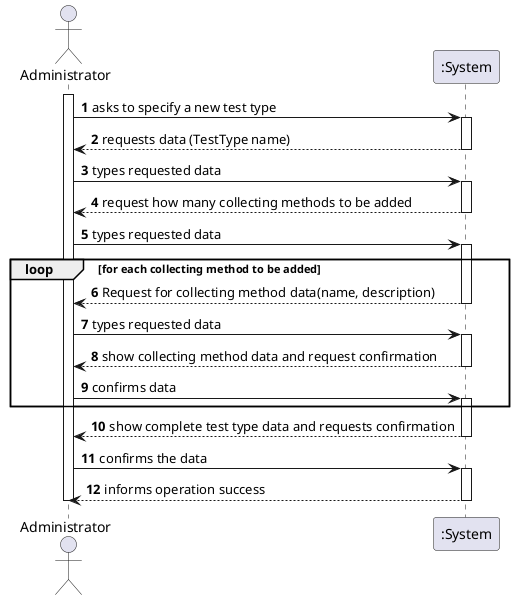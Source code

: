 @startuml
autonumber
actor Administrator as A

activate A
A -> ":System" : asks to specify a new test type
activate ":System"
":System" --> A : requests data (TestType name)
deactivate ":System"
A -> ":System" : types requested data
activate ":System"
":System" --> A : request how many collecting methods to be added
deactivate ":System"
A -> ":System" : types requested data
activate ":System"

loop for each collecting method to be added
":System" --> A : Request for collecting method data(name, description)
deactivate ":System"
A -> ":System" : types requested data
activate ":System"
":System" --> A : show collecting method data and request confirmation
deactivate ":System"
A -> ":System" : confirms data
activate ":System"
end

":System" --> A : show complete test type data and requests confirmation
deactivate ":System"
A -> ":System" : confirms the data
activate ":System"
":System" --> A : informs operation success
deactivate ":System"

deactivate A

@enduml